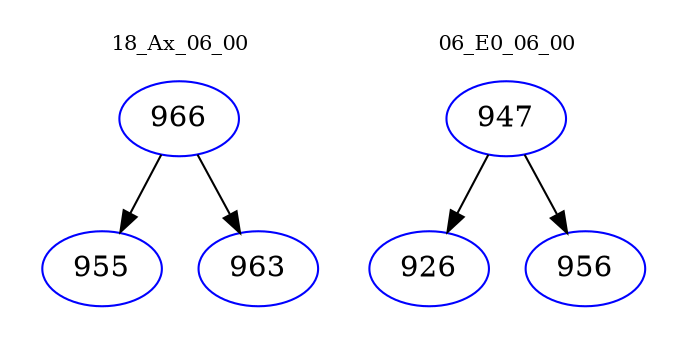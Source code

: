 digraph{
subgraph cluster_0 {
color = white
label = "18_Ax_06_00";
fontsize=10;
T0_966 [label="966", color="blue"]
T0_966 -> T0_955 [color="black"]
T0_955 [label="955", color="blue"]
T0_966 -> T0_963 [color="black"]
T0_963 [label="963", color="blue"]
}
subgraph cluster_1 {
color = white
label = "06_E0_06_00";
fontsize=10;
T1_947 [label="947", color="blue"]
T1_947 -> T1_926 [color="black"]
T1_926 [label="926", color="blue"]
T1_947 -> T1_956 [color="black"]
T1_956 [label="956", color="blue"]
}
}
